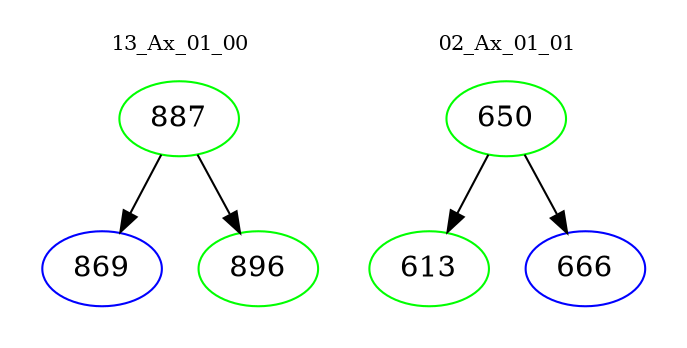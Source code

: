 digraph{
subgraph cluster_0 {
color = white
label = "13_Ax_01_00";
fontsize=10;
T0_887 [label="887", color="green"]
T0_887 -> T0_869 [color="black"]
T0_869 [label="869", color="blue"]
T0_887 -> T0_896 [color="black"]
T0_896 [label="896", color="green"]
}
subgraph cluster_1 {
color = white
label = "02_Ax_01_01";
fontsize=10;
T1_650 [label="650", color="green"]
T1_650 -> T1_613 [color="black"]
T1_613 [label="613", color="green"]
T1_650 -> T1_666 [color="black"]
T1_666 [label="666", color="blue"]
}
}
